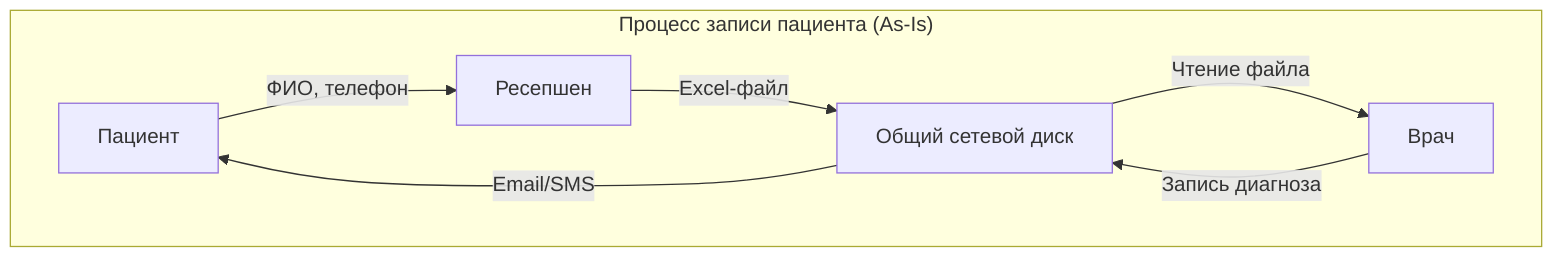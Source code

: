 flowchart TD
    subgraph "Процесс записи пациента (As-Is)"
    A[Пациент] -->|ФИО, телефон| B[Ресепшен]
    B -->|Excel-файл| C[Общий сетевой диск]
    C -->|Чтение файла| D[Врач]
    D -->|Запись диагноза| C
    C -->|Email/SMS| A
    end